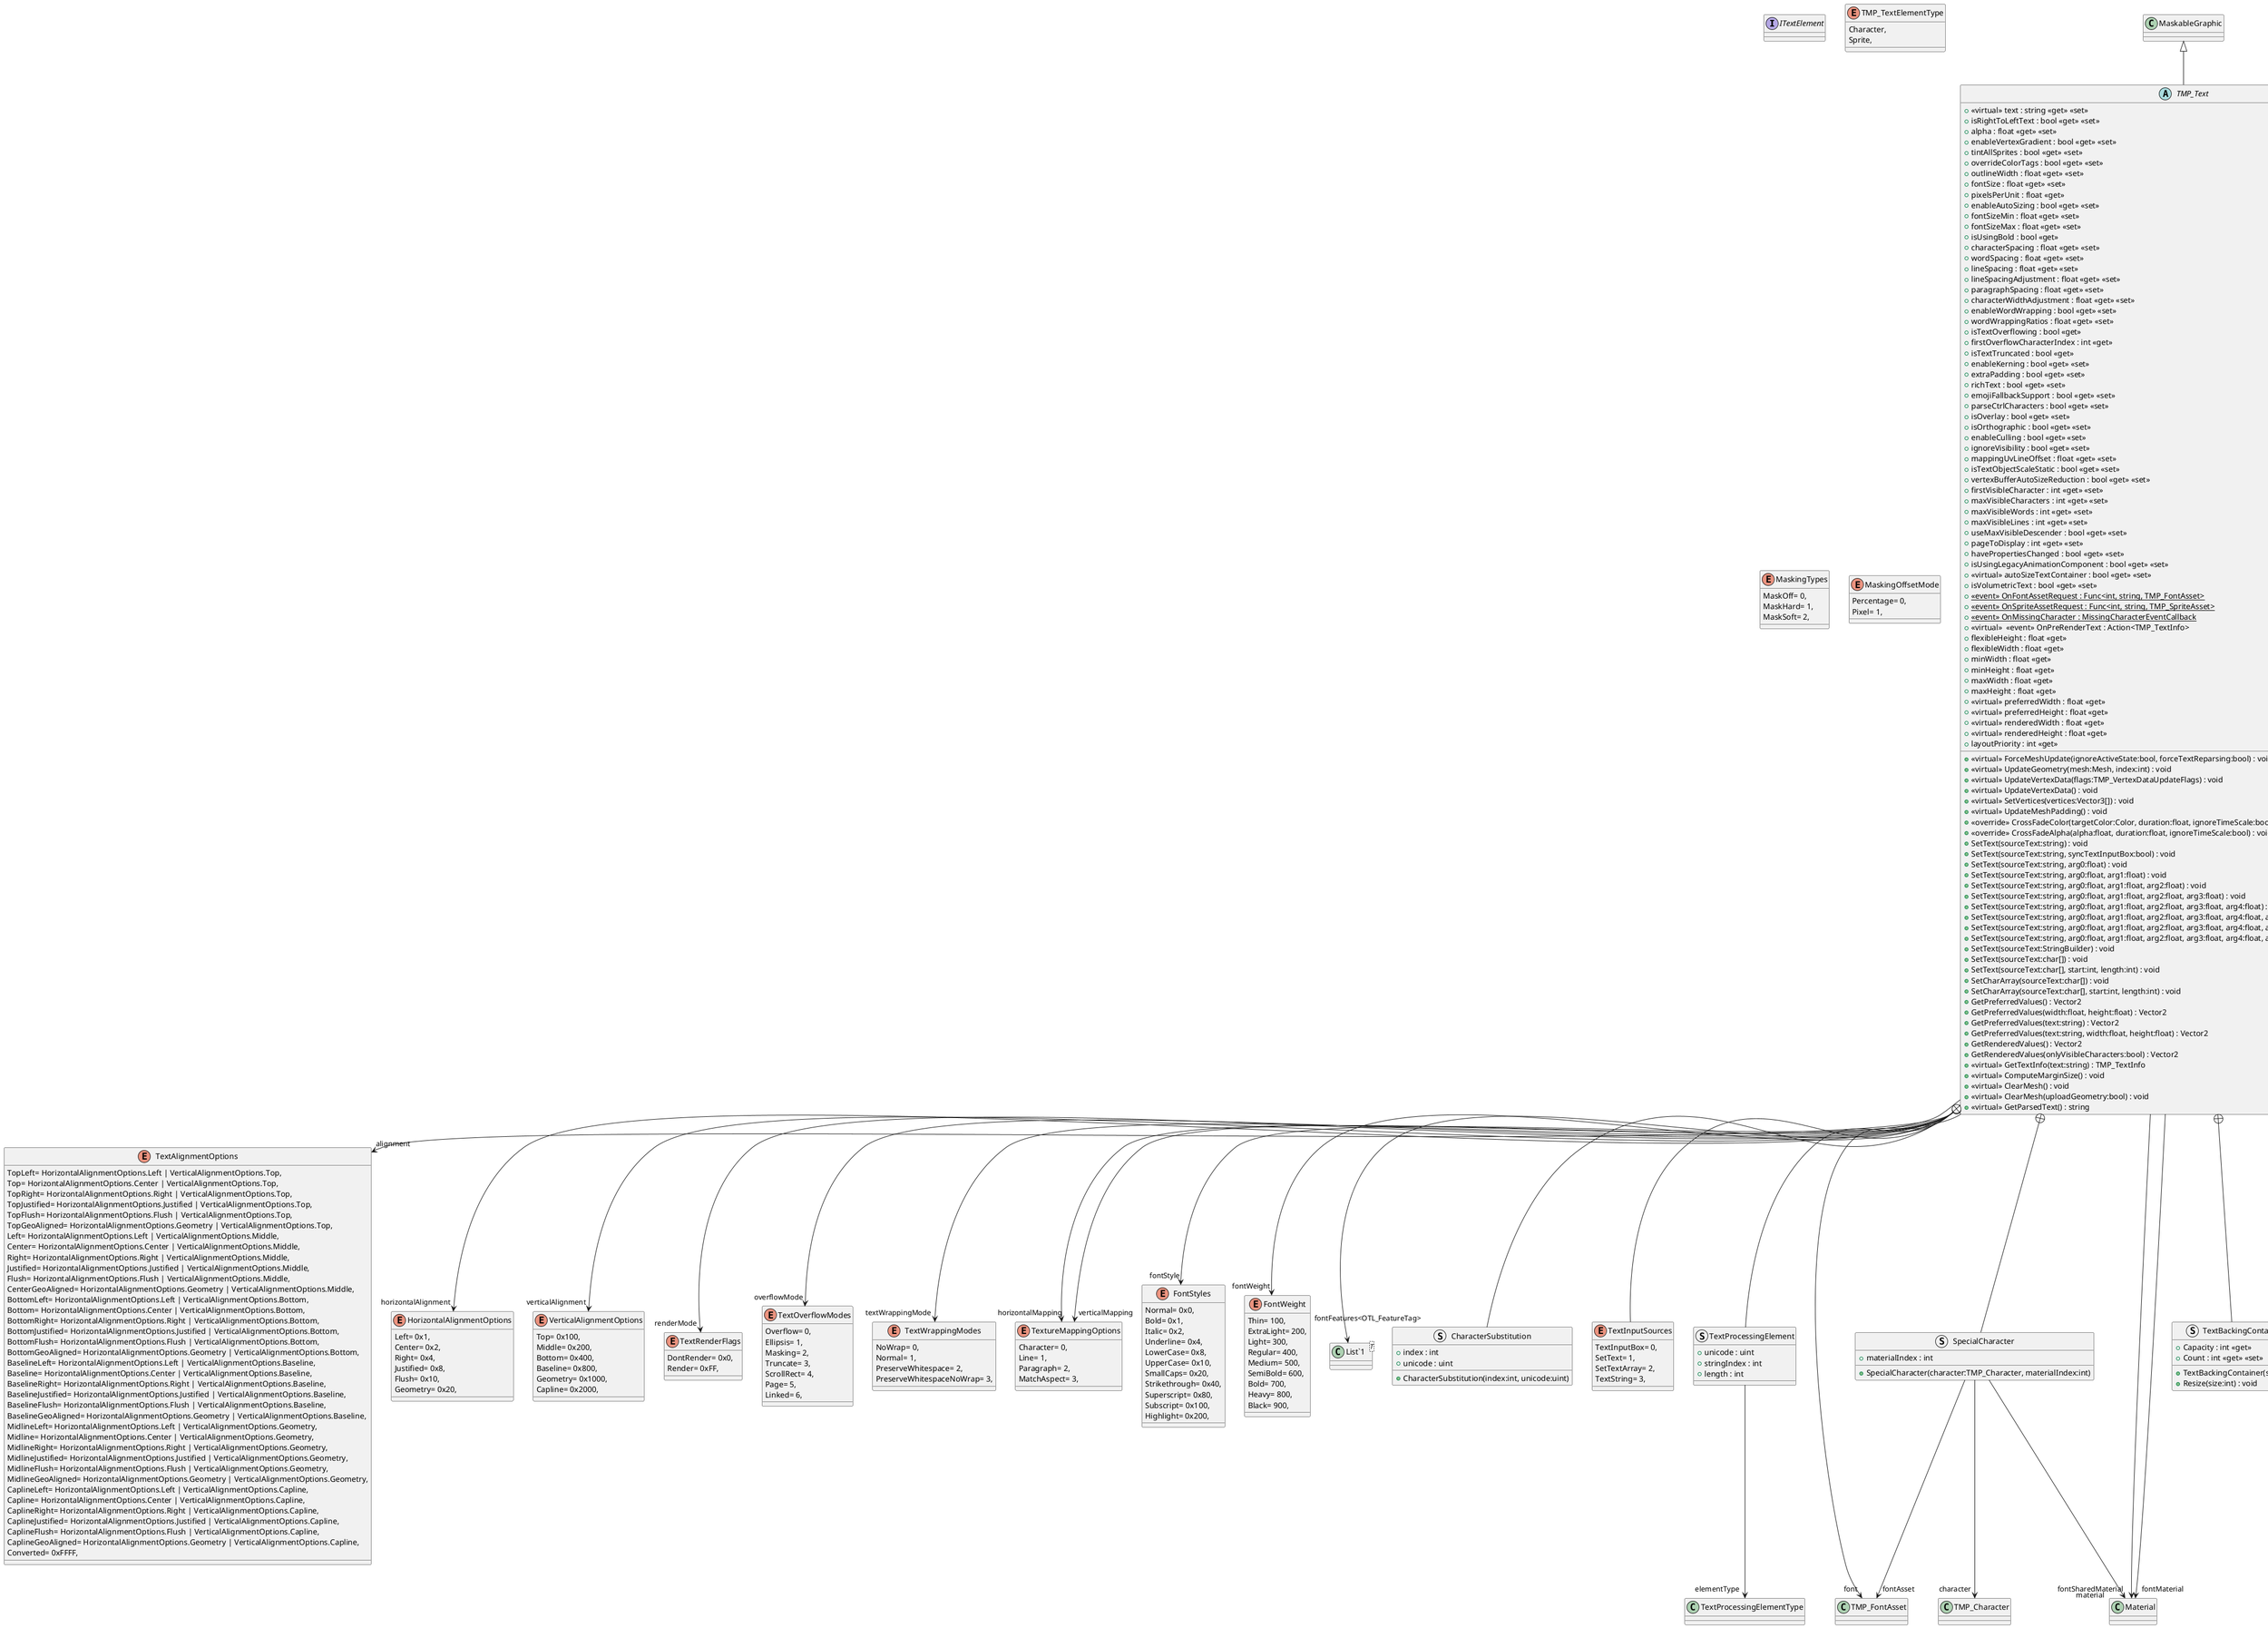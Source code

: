 @startuml
interface ITextElement {
}
enum TextAlignmentOptions {
    TopLeft= HorizontalAlignmentOptions.Left | VerticalAlignmentOptions.Top,
    Top= HorizontalAlignmentOptions.Center | VerticalAlignmentOptions.Top,
    TopRight= HorizontalAlignmentOptions.Right | VerticalAlignmentOptions.Top,
    TopJustified= HorizontalAlignmentOptions.Justified | VerticalAlignmentOptions.Top,
    TopFlush= HorizontalAlignmentOptions.Flush | VerticalAlignmentOptions.Top,
    TopGeoAligned= HorizontalAlignmentOptions.Geometry | VerticalAlignmentOptions.Top,
    Left= HorizontalAlignmentOptions.Left | VerticalAlignmentOptions.Middle,
    Center= HorizontalAlignmentOptions.Center | VerticalAlignmentOptions.Middle,
    Right= HorizontalAlignmentOptions.Right | VerticalAlignmentOptions.Middle,
    Justified= HorizontalAlignmentOptions.Justified | VerticalAlignmentOptions.Middle,
    Flush= HorizontalAlignmentOptions.Flush | VerticalAlignmentOptions.Middle,
    CenterGeoAligned= HorizontalAlignmentOptions.Geometry | VerticalAlignmentOptions.Middle,
    BottomLeft= HorizontalAlignmentOptions.Left | VerticalAlignmentOptions.Bottom,
    Bottom= HorizontalAlignmentOptions.Center | VerticalAlignmentOptions.Bottom,
    BottomRight= HorizontalAlignmentOptions.Right | VerticalAlignmentOptions.Bottom,
    BottomJustified= HorizontalAlignmentOptions.Justified | VerticalAlignmentOptions.Bottom,
    BottomFlush= HorizontalAlignmentOptions.Flush | VerticalAlignmentOptions.Bottom,
    BottomGeoAligned= HorizontalAlignmentOptions.Geometry | VerticalAlignmentOptions.Bottom,
    BaselineLeft= HorizontalAlignmentOptions.Left | VerticalAlignmentOptions.Baseline,
    Baseline= HorizontalAlignmentOptions.Center | VerticalAlignmentOptions.Baseline,
    BaselineRight= HorizontalAlignmentOptions.Right | VerticalAlignmentOptions.Baseline,
    BaselineJustified= HorizontalAlignmentOptions.Justified | VerticalAlignmentOptions.Baseline,
    BaselineFlush= HorizontalAlignmentOptions.Flush | VerticalAlignmentOptions.Baseline,
    BaselineGeoAligned= HorizontalAlignmentOptions.Geometry | VerticalAlignmentOptions.Baseline,
    MidlineLeft= HorizontalAlignmentOptions.Left | VerticalAlignmentOptions.Geometry,
    Midline= HorizontalAlignmentOptions.Center | VerticalAlignmentOptions.Geometry,
    MidlineRight= HorizontalAlignmentOptions.Right | VerticalAlignmentOptions.Geometry,
    MidlineJustified= HorizontalAlignmentOptions.Justified | VerticalAlignmentOptions.Geometry,
    MidlineFlush= HorizontalAlignmentOptions.Flush | VerticalAlignmentOptions.Geometry,
    MidlineGeoAligned= HorizontalAlignmentOptions.Geometry | VerticalAlignmentOptions.Geometry,
    CaplineLeft= HorizontalAlignmentOptions.Left | VerticalAlignmentOptions.Capline,
    Capline= HorizontalAlignmentOptions.Center | VerticalAlignmentOptions.Capline,
    CaplineRight= HorizontalAlignmentOptions.Right | VerticalAlignmentOptions.Capline,
    CaplineJustified= HorizontalAlignmentOptions.Justified | VerticalAlignmentOptions.Capline,
    CaplineFlush= HorizontalAlignmentOptions.Flush | VerticalAlignmentOptions.Capline,
    CaplineGeoAligned= HorizontalAlignmentOptions.Geometry | VerticalAlignmentOptions.Capline,
    Converted= 0xFFFF,
}
enum HorizontalAlignmentOptions {
    Left= 0x1,
    Center= 0x2,
    Right= 0x4,
    Justified= 0x8,
    Flush= 0x10,
    Geometry= 0x20,
}
enum VerticalAlignmentOptions {
    Top= 0x100,
    Middle= 0x200,
    Bottom= 0x400,
    Baseline= 0x800,
    Geometry= 0x1000,
    Capline= 0x2000,
}
enum TextRenderFlags {
    DontRender= 0x0,
    Render= 0xFF,
}
enum TMP_TextElementType {
    Character,
    Sprite,
}
enum MaskingTypes {
    MaskOff= 0,
    MaskHard= 1,
    MaskSoft= 2,
}
enum TextOverflowModes {
    Overflow= 0,
    Ellipsis= 1,
    Masking= 2,
    Truncate= 3,
    ScrollRect= 4,
    Page= 5,
    Linked= 6,
}
enum TextWrappingModes {
    NoWrap= 0,
    Normal= 1,
    PreserveWhitespace= 2,
    PreserveWhitespaceNoWrap= 3,
}
enum MaskingOffsetMode {
    Percentage= 0,
    Pixel= 1,
}
enum TextureMappingOptions {
    Character= 0,
    Line= 1,
    Paragraph= 2,
    MatchAspect= 3,
}
enum FontStyles {
    Normal= 0x0,
    Bold= 0x1,
    Italic= 0x2,
    Underline= 0x4,
    LowerCase= 0x8,
    UpperCase= 0x10,
    SmallCaps= 0x20,
    Strikethrough= 0x40,
    Superscript= 0x80,
    Subscript= 0x100,
    Highlight= 0x200,
}
enum FontWeight {
    Thin= 100,
    ExtraLight= 200,
    Light= 300,
    Regular= 400,
    Medium= 500,
    SemiBold= 600,
    Bold= 700,
    Heavy= 800,
    Black= 900,
}
abstract class TMP_Text {
    + <<virtual>> text : string <<get>> <<set>>
    + isRightToLeftText : bool <<get>> <<set>>
    + alpha : float <<get>> <<set>>
    + enableVertexGradient : bool <<get>> <<set>>
    + tintAllSprites : bool <<get>> <<set>>
    + overrideColorTags : bool <<get>> <<set>>
    + outlineWidth : float <<get>> <<set>>
    + fontSize : float <<get>> <<set>>
    + pixelsPerUnit : float <<get>>
    + enableAutoSizing : bool <<get>> <<set>>
    + fontSizeMin : float <<get>> <<set>>
    + fontSizeMax : float <<get>> <<set>>
    + isUsingBold : bool <<get>>
    + characterSpacing : float <<get>> <<set>>
    + wordSpacing : float <<get>> <<set>>
    + lineSpacing : float <<get>> <<set>>
    + lineSpacingAdjustment : float <<get>> <<set>>
    + paragraphSpacing : float <<get>> <<set>>
    + characterWidthAdjustment : float <<get>> <<set>>
    + enableWordWrapping : bool <<get>> <<set>>
    + wordWrappingRatios : float <<get>> <<set>>
    + isTextOverflowing : bool <<get>>
    + firstOverflowCharacterIndex : int <<get>>
    + isTextTruncated : bool <<get>>
    + enableKerning : bool <<get>> <<set>>
    + extraPadding : bool <<get>> <<set>>
    + richText : bool <<get>> <<set>>
    + emojiFallbackSupport : bool <<get>> <<set>>
    + parseCtrlCharacters : bool <<get>> <<set>>
    + isOverlay : bool <<get>> <<set>>
    + isOrthographic : bool <<get>> <<set>>
    + enableCulling : bool <<get>> <<set>>
    + ignoreVisibility : bool <<get>> <<set>>
    + mappingUvLineOffset : float <<get>> <<set>>
    + isTextObjectScaleStatic : bool <<get>> <<set>>
    + vertexBufferAutoSizeReduction : bool <<get>> <<set>>
    + firstVisibleCharacter : int <<get>> <<set>>
    + maxVisibleCharacters : int <<get>> <<set>>
    + maxVisibleWords : int <<get>> <<set>>
    + maxVisibleLines : int <<get>> <<set>>
    + useMaxVisibleDescender : bool <<get>> <<set>>
    + pageToDisplay : int <<get>> <<set>>
    + havePropertiesChanged : bool <<get>> <<set>>
    + isUsingLegacyAnimationComponent : bool <<get>> <<set>>
    + <<virtual>> autoSizeTextContainer : bool <<get>> <<set>>
    + isVolumetricText : bool <<get>> <<set>>
    + {static}  <<event>> OnFontAssetRequest : Func<int, string, TMP_FontAsset> 
    + {static}  <<event>> OnSpriteAssetRequest : Func<int, string, TMP_SpriteAsset> 
    + {static}  <<event>> OnMissingCharacter : MissingCharacterEventCallback 
    + <<virtual>>  <<event>> OnPreRenderText : Action<TMP_TextInfo> 
    + flexibleHeight : float <<get>>
    + flexibleWidth : float <<get>>
    + minWidth : float <<get>>
    + minHeight : float <<get>>
    + maxWidth : float <<get>>
    + maxHeight : float <<get>>
    + <<virtual>> preferredWidth : float <<get>>
    + <<virtual>> preferredHeight : float <<get>>
    + <<virtual>> renderedWidth : float <<get>>
    + <<virtual>> renderedHeight : float <<get>>
    + layoutPriority : int <<get>>
    + <<virtual>> ForceMeshUpdate(ignoreActiveState:bool, forceTextReparsing:bool) : void
    + <<virtual>> UpdateGeometry(mesh:Mesh, index:int) : void
    + <<virtual>> UpdateVertexData(flags:TMP_VertexDataUpdateFlags) : void
    + <<virtual>> UpdateVertexData() : void
    + <<virtual>> SetVertices(vertices:Vector3[]) : void
    + <<virtual>> UpdateMeshPadding() : void
    + <<override>> CrossFadeColor(targetColor:Color, duration:float, ignoreTimeScale:bool, useAlpha:bool) : void
    + <<override>> CrossFadeAlpha(alpha:float, duration:float, ignoreTimeScale:bool) : void
    + SetText(sourceText:string) : void
    + SetText(sourceText:string, syncTextInputBox:bool) : void
    + SetText(sourceText:string, arg0:float) : void
    + SetText(sourceText:string, arg0:float, arg1:float) : void
    + SetText(sourceText:string, arg0:float, arg1:float, arg2:float) : void
    + SetText(sourceText:string, arg0:float, arg1:float, arg2:float, arg3:float) : void
    + SetText(sourceText:string, arg0:float, arg1:float, arg2:float, arg3:float, arg4:float) : void
    + SetText(sourceText:string, arg0:float, arg1:float, arg2:float, arg3:float, arg4:float, arg5:float) : void
    + SetText(sourceText:string, arg0:float, arg1:float, arg2:float, arg3:float, arg4:float, arg5:float, arg6:float) : void
    + SetText(sourceText:string, arg0:float, arg1:float, arg2:float, arg3:float, arg4:float, arg5:float, arg6:float, arg7:float) : void
    + SetText(sourceText:StringBuilder) : void
    + SetText(sourceText:char[]) : void
    + SetText(sourceText:char[], start:int, length:int) : void
    + SetCharArray(sourceText:char[]) : void
    + SetCharArray(sourceText:char[], start:int, length:int) : void
    + GetPreferredValues() : Vector2
    + GetPreferredValues(width:float, height:float) : Vector2
    + GetPreferredValues(text:string) : Vector2
    + GetPreferredValues(text:string, width:float, height:float) : Vector2
    + GetRenderedValues() : Vector2
    + GetRenderedValues(onlyVisibleCharacters:bool) : Vector2
    + <<virtual>> GetTextInfo(text:string) : TMP_TextInfo
    + <<virtual>> ComputeMarginSize() : void
    + <<virtual>> ClearMesh() : void
    + <<virtual>> ClearMesh(uploadGeometry:bool) : void
    + <<virtual>> GetParsedText() : string
}
class "List`1"<T> {
}
struct CharacterSubstitution {
    + index : int
    + unicode : uint
    + CharacterSubstitution(index:int, unicode:uint)
}
enum TextInputSources {
    TextInputBox= 0,
    SetText= 1,
    SetTextArray= 2,
    TextString= 3,
}
struct TextProcessingElement {
    + unicode : uint
    + stringIndex : int
    + length : int
}
struct SpecialCharacter {
    + materialIndex : int
    + SpecialCharacter(character:TMP_Character, materialIndex:int)
}
struct TextBackingContainer {
    + Capacity : int <<get>>
    + Count : int <<get>> <<set>>
    + TextBackingContainer(size:int)
    + Resize(size:int) : void
}
MaskableGraphic <|-- TMP_Text
TMP_Text --> "textPreprocessor" ITextPreprocessor
TMP_Text --> "font" TMP_FontAsset
TMP_Text --> "fontSharedMaterial" Material
TMP_Text --> "fontMaterial" Material
TMP_Text --> "color" Color
TMP_Text --> "colorGradient" VertexGradient
TMP_Text --> "colorGradientPreset" TMP_ColorGradient
TMP_Text --> "spriteAsset" TMP_SpriteAsset
TMP_Text --> "styleSheet" TMP_StyleSheet
TMP_Text --> "textStyle" TMP_Style
TMP_Text --> "faceColor" Color32
TMP_Text --> "outlineColor" Color32
TMP_Text --> "fontWeight" FontWeight
TMP_Text --> "fontStyle" FontStyles
TMP_Text --> "horizontalAlignment" HorizontalAlignmentOptions
TMP_Text --> "verticalAlignment" VerticalAlignmentOptions
TMP_Text --> "alignment" TextAlignmentOptions
TMP_Text --> "textWrappingMode" TextWrappingModes
TMP_Text --> "overflowMode" TextOverflowModes
TMP_Text --> "linkedTextComponent" TMP_Text
TMP_Text --> "fontFeatures<OTL_FeatureTag>" "List`1"
TMP_Text --> "horizontalMapping" TextureMappingOptions
TMP_Text --> "verticalMapping" TextureMappingOptions
TMP_Text --> "renderMode" TextRenderFlags
TMP_Text --> "geometrySortingOrder" VertexSortingOrder
TMP_Text --> "margin" Vector4
TMP_Text --> "textInfo" TMP_TextInfo
TMP_Text --> "transform" Transform
TMP_Text --> "rectTransform" RectTransform
TMP_Text --> "mesh" Mesh
TMP_Text --> "bounds" Bounds
TMP_Text --> "textBounds" Bounds
TMP_Text +-- CharacterSubstitution
TMP_Text +-- TextInputSources
TMP_Text +-- TextProcessingElement
TextProcessingElement --> "elementType" TextProcessingElementType
TMP_Text +-- SpecialCharacter
SpecialCharacter --> "character" TMP_Character
SpecialCharacter --> "fontAsset" TMP_FontAsset
SpecialCharacter --> "material" Material
TMP_Text +-- TextBackingContainer
@enduml
